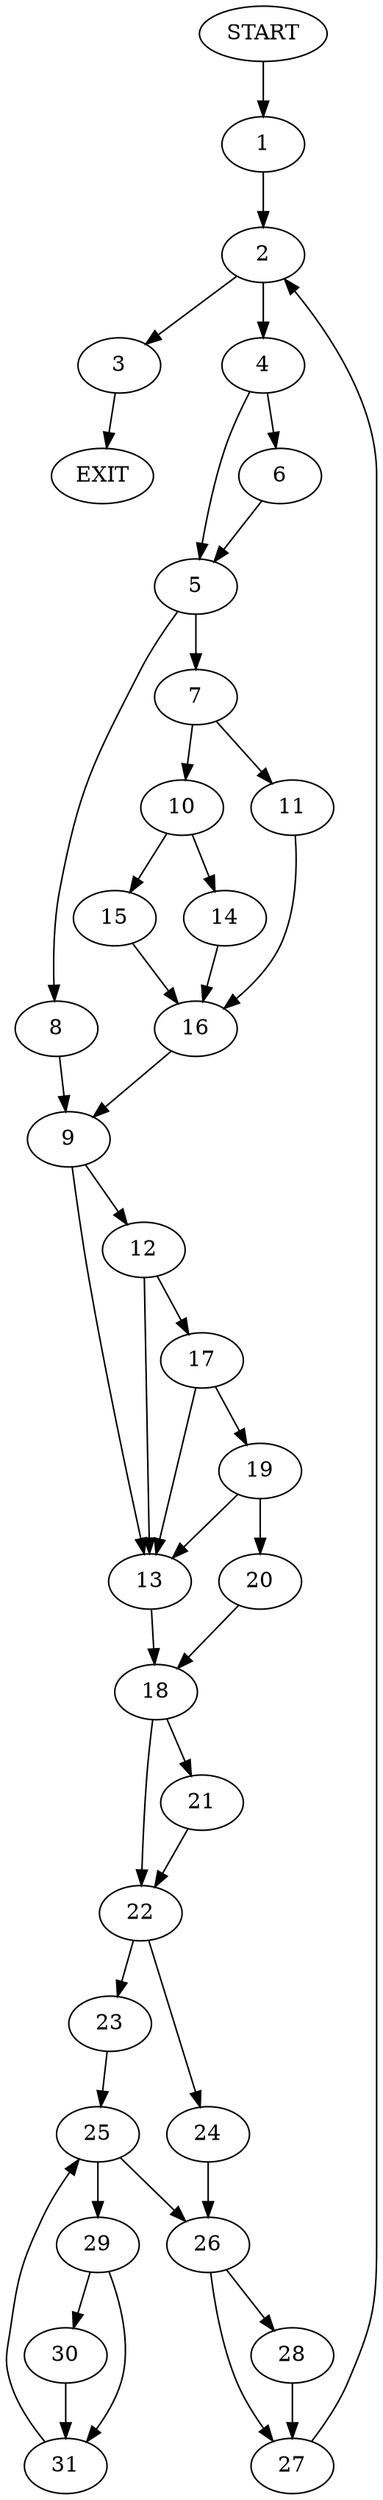digraph {
0 [label="START"]
32 [label="EXIT"]
0 -> 1
1 -> 2
2 -> 3
2 -> 4
4 -> 5
4 -> 6
3 -> 32
5 -> 7
5 -> 8
6 -> 5
8 -> 9
7 -> 10
7 -> 11
9 -> 12
9 -> 13
10 -> 14
10 -> 15
11 -> 16
16 -> 9
15 -> 16
14 -> 16
12 -> 17
12 -> 13
13 -> 18
17 -> 19
17 -> 13
19 -> 20
19 -> 13
20 -> 18
18 -> 21
18 -> 22
21 -> 22
22 -> 23
22 -> 24
23 -> 25
24 -> 26
26 -> 27
26 -> 28
25 -> 26
25 -> 29
29 -> 30
29 -> 31
30 -> 31
31 -> 25
27 -> 2
28 -> 27
}
